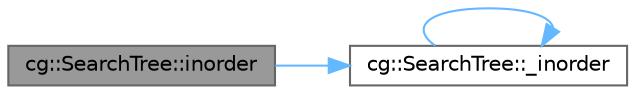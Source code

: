 digraph "cg::SearchTree::inorder"
{
 // LATEX_PDF_SIZE
  bgcolor="transparent";
  edge [fontname=Helvetica,fontsize=10,labelfontname=Helvetica,labelfontsize=10];
  node [fontname=Helvetica,fontsize=10,shape=box,height=0.2,width=0.4];
  rankdir="LR";
  Node1 [id="Node000001",label="cg::SearchTree::inorder",height=0.2,width=0.4,color="gray40", fillcolor="grey60", style="filled", fontcolor="black",tooltip=" "];
  Node1 -> Node2 [id="edge1_Node000001_Node000002",color="steelblue1",style="solid",tooltip=" "];
  Node2 [id="Node000002",label="cg::SearchTree::_inorder",height=0.2,width=0.4,color="grey40", fillcolor="white", style="filled",URL="$classcg_1_1_search_tree.html#a767c09e80583b4e0ad0d804a491b2334",tooltip=" "];
  Node2 -> Node2 [id="edge2_Node000002_Node000002",color="steelblue1",style="solid",tooltip=" "];
}
